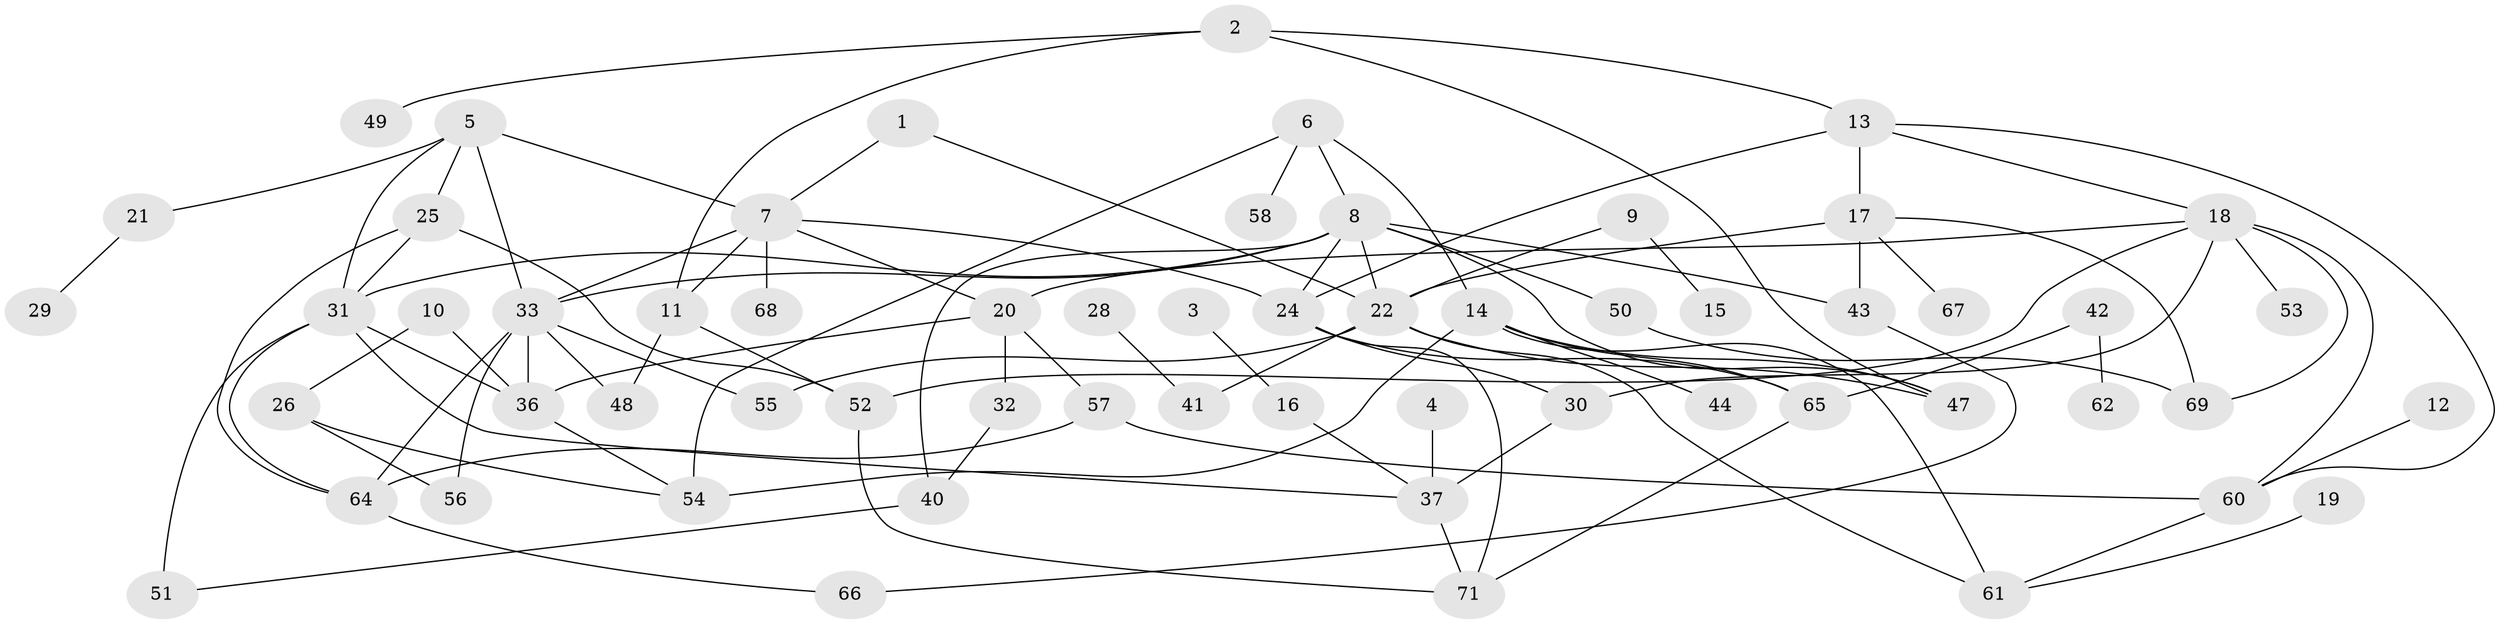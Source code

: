 // original degree distribution, {1: 0.22535211267605634, 5: 0.07042253521126761, 2: 0.3028169014084507, 3: 0.16901408450704225, 4: 0.13380281690140844, 6: 0.028169014084507043, 8: 0.007042253521126761, 0: 0.06338028169014084}
// Generated by graph-tools (version 1.1) at 2025/33/03/09/25 02:33:46]
// undirected, 60 vertices, 99 edges
graph export_dot {
graph [start="1"]
  node [color=gray90,style=filled];
  1;
  2;
  3;
  4;
  5;
  6;
  7;
  8;
  9;
  10;
  11;
  12;
  13;
  14;
  15;
  16;
  17;
  18;
  19;
  20;
  21;
  22;
  24;
  25;
  26;
  28;
  29;
  30;
  31;
  32;
  33;
  36;
  37;
  40;
  41;
  42;
  43;
  44;
  47;
  48;
  49;
  50;
  51;
  52;
  53;
  54;
  55;
  56;
  57;
  58;
  60;
  61;
  62;
  64;
  65;
  66;
  67;
  68;
  69;
  71;
  1 -- 7 [weight=1.0];
  1 -- 22 [weight=1.0];
  2 -- 11 [weight=1.0];
  2 -- 13 [weight=1.0];
  2 -- 47 [weight=1.0];
  2 -- 49 [weight=1.0];
  3 -- 16 [weight=1.0];
  4 -- 37 [weight=1.0];
  5 -- 7 [weight=1.0];
  5 -- 21 [weight=1.0];
  5 -- 25 [weight=1.0];
  5 -- 31 [weight=1.0];
  5 -- 33 [weight=1.0];
  6 -- 8 [weight=1.0];
  6 -- 14 [weight=1.0];
  6 -- 54 [weight=1.0];
  6 -- 58 [weight=1.0];
  7 -- 11 [weight=1.0];
  7 -- 20 [weight=1.0];
  7 -- 24 [weight=1.0];
  7 -- 33 [weight=1.0];
  7 -- 68 [weight=1.0];
  8 -- 22 [weight=2.0];
  8 -- 24 [weight=1.0];
  8 -- 31 [weight=1.0];
  8 -- 33 [weight=1.0];
  8 -- 40 [weight=1.0];
  8 -- 43 [weight=1.0];
  8 -- 47 [weight=1.0];
  8 -- 50 [weight=1.0];
  9 -- 15 [weight=1.0];
  9 -- 22 [weight=1.0];
  10 -- 26 [weight=1.0];
  10 -- 36 [weight=1.0];
  11 -- 48 [weight=1.0];
  11 -- 52 [weight=1.0];
  12 -- 60 [weight=1.0];
  13 -- 17 [weight=1.0];
  13 -- 18 [weight=1.0];
  13 -- 24 [weight=2.0];
  13 -- 60 [weight=1.0];
  14 -- 44 [weight=1.0];
  14 -- 47 [weight=1.0];
  14 -- 54 [weight=2.0];
  14 -- 61 [weight=1.0];
  14 -- 65 [weight=1.0];
  16 -- 37 [weight=1.0];
  17 -- 22 [weight=1.0];
  17 -- 43 [weight=1.0];
  17 -- 67 [weight=1.0];
  17 -- 69 [weight=1.0];
  18 -- 20 [weight=1.0];
  18 -- 30 [weight=1.0];
  18 -- 52 [weight=1.0];
  18 -- 53 [weight=1.0];
  18 -- 60 [weight=1.0];
  18 -- 69 [weight=1.0];
  19 -- 61 [weight=1.0];
  20 -- 32 [weight=1.0];
  20 -- 36 [weight=1.0];
  20 -- 57 [weight=1.0];
  21 -- 29 [weight=1.0];
  22 -- 41 [weight=1.0];
  22 -- 47 [weight=1.0];
  22 -- 55 [weight=1.0];
  22 -- 61 [weight=1.0];
  24 -- 30 [weight=1.0];
  24 -- 65 [weight=1.0];
  24 -- 71 [weight=1.0];
  25 -- 31 [weight=1.0];
  25 -- 52 [weight=1.0];
  25 -- 64 [weight=1.0];
  26 -- 54 [weight=1.0];
  26 -- 56 [weight=1.0];
  28 -- 41 [weight=1.0];
  30 -- 37 [weight=1.0];
  31 -- 36 [weight=1.0];
  31 -- 37 [weight=1.0];
  31 -- 51 [weight=2.0];
  31 -- 64 [weight=1.0];
  32 -- 40 [weight=1.0];
  33 -- 36 [weight=3.0];
  33 -- 48 [weight=1.0];
  33 -- 55 [weight=1.0];
  33 -- 56 [weight=1.0];
  33 -- 64 [weight=1.0];
  36 -- 54 [weight=1.0];
  37 -- 71 [weight=1.0];
  40 -- 51 [weight=1.0];
  42 -- 62 [weight=1.0];
  42 -- 65 [weight=1.0];
  43 -- 66 [weight=1.0];
  50 -- 69 [weight=2.0];
  52 -- 71 [weight=1.0];
  57 -- 60 [weight=1.0];
  57 -- 64 [weight=1.0];
  60 -- 61 [weight=1.0];
  64 -- 66 [weight=1.0];
  65 -- 71 [weight=1.0];
}
